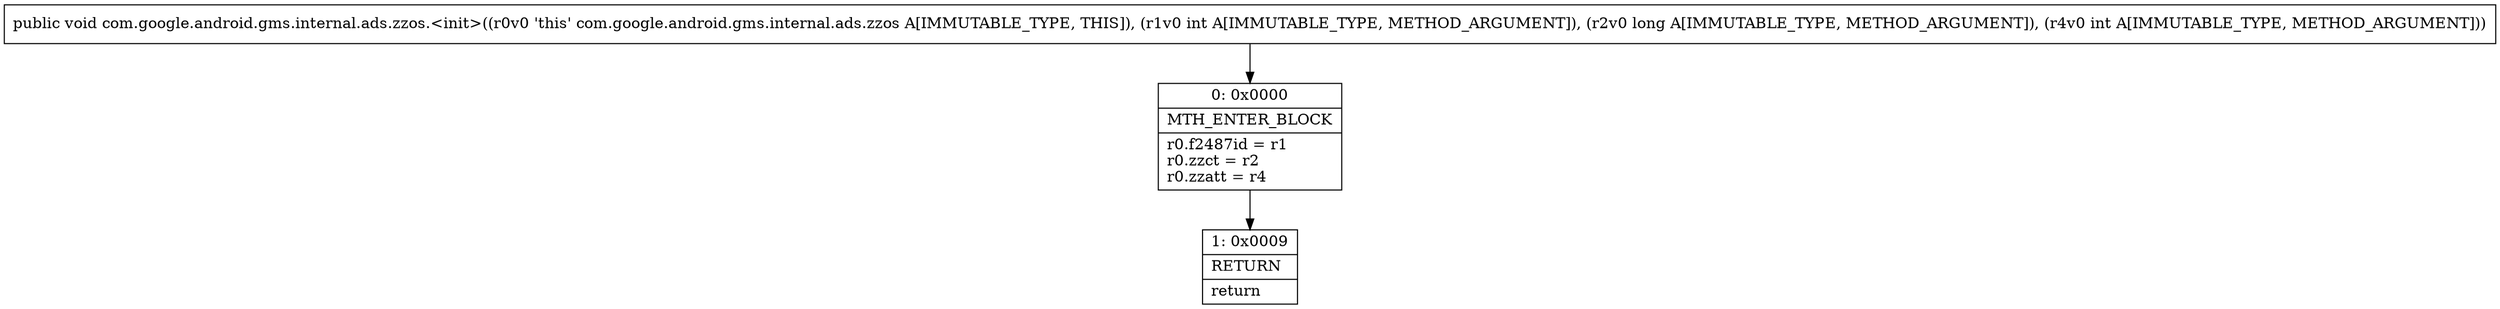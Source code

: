 digraph "CFG forcom.google.android.gms.internal.ads.zzos.\<init\>(IJI)V" {
Node_0 [shape=record,label="{0\:\ 0x0000|MTH_ENTER_BLOCK\l|r0.f2487id = r1\lr0.zzct = r2\lr0.zzatt = r4\l}"];
Node_1 [shape=record,label="{1\:\ 0x0009|RETURN\l|return\l}"];
MethodNode[shape=record,label="{public void com.google.android.gms.internal.ads.zzos.\<init\>((r0v0 'this' com.google.android.gms.internal.ads.zzos A[IMMUTABLE_TYPE, THIS]), (r1v0 int A[IMMUTABLE_TYPE, METHOD_ARGUMENT]), (r2v0 long A[IMMUTABLE_TYPE, METHOD_ARGUMENT]), (r4v0 int A[IMMUTABLE_TYPE, METHOD_ARGUMENT])) }"];
MethodNode -> Node_0;
Node_0 -> Node_1;
}

